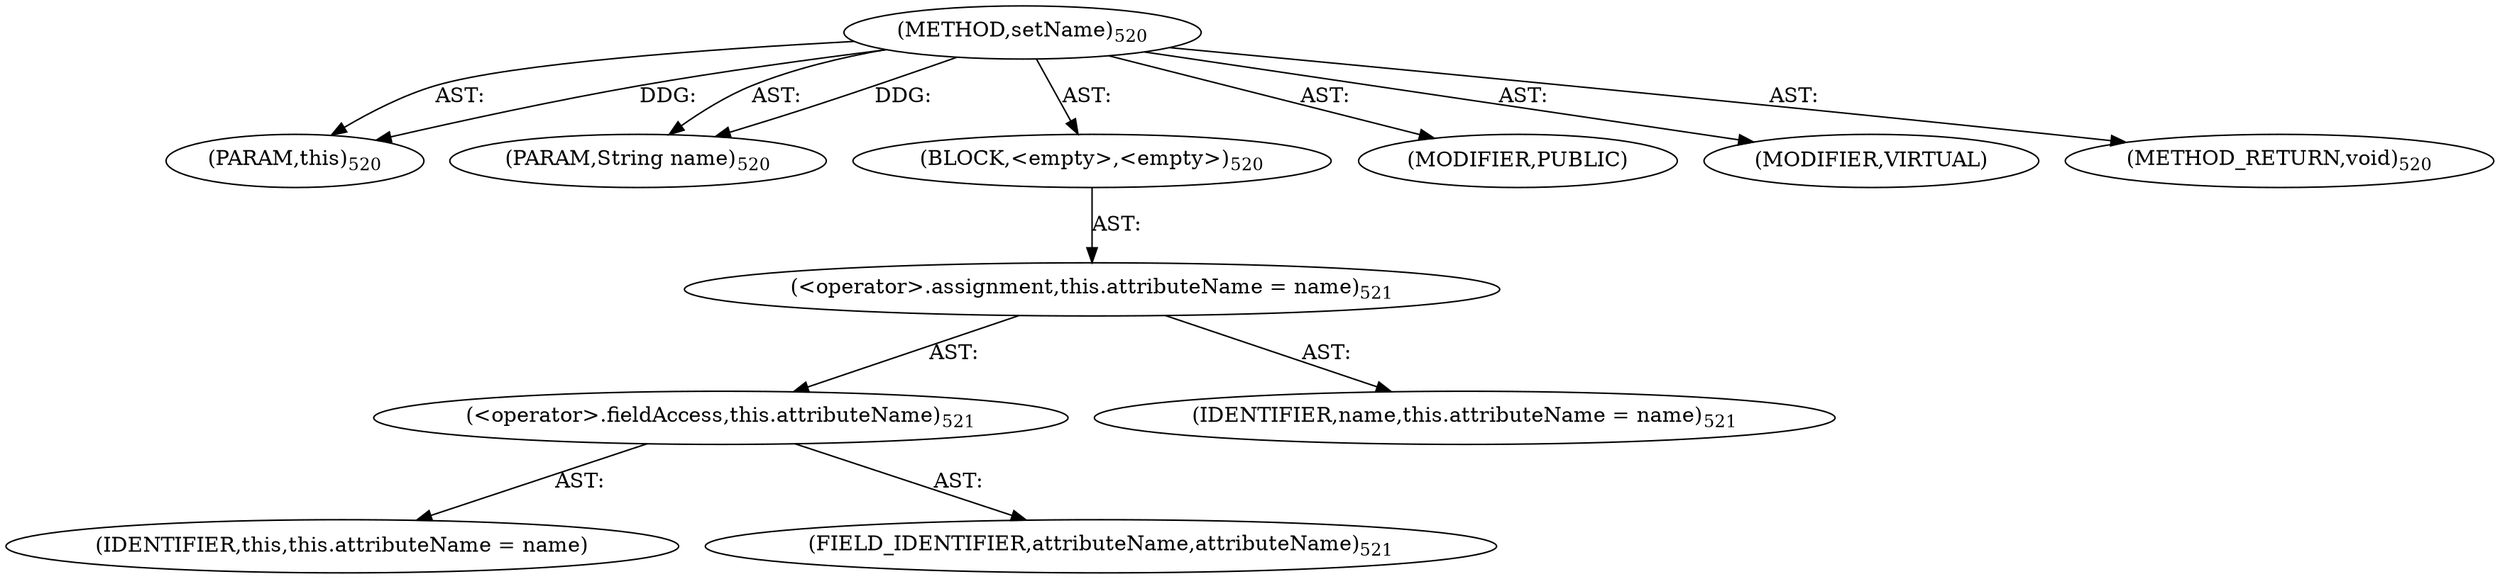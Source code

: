 digraph "setName" {  
"111669149722" [label = <(METHOD,setName)<SUB>520</SUB>> ]
"115964117040" [label = <(PARAM,this)<SUB>520</SUB>> ]
"115964117041" [label = <(PARAM,String name)<SUB>520</SUB>> ]
"25769803857" [label = <(BLOCK,&lt;empty&gt;,&lt;empty&gt;)<SUB>520</SUB>> ]
"30064771399" [label = <(&lt;operator&gt;.assignment,this.attributeName = name)<SUB>521</SUB>> ]
"30064771400" [label = <(&lt;operator&gt;.fieldAccess,this.attributeName)<SUB>521</SUB>> ]
"68719476993" [label = <(IDENTIFIER,this,this.attributeName = name)> ]
"55834574928" [label = <(FIELD_IDENTIFIER,attributeName,attributeName)<SUB>521</SUB>> ]
"68719476994" [label = <(IDENTIFIER,name,this.attributeName = name)<SUB>521</SUB>> ]
"133143986249" [label = <(MODIFIER,PUBLIC)> ]
"133143986250" [label = <(MODIFIER,VIRTUAL)> ]
"128849018906" [label = <(METHOD_RETURN,void)<SUB>520</SUB>> ]
  "111669149722" -> "115964117040"  [ label = "AST: "] 
  "111669149722" -> "115964117041"  [ label = "AST: "] 
  "111669149722" -> "25769803857"  [ label = "AST: "] 
  "111669149722" -> "133143986249"  [ label = "AST: "] 
  "111669149722" -> "133143986250"  [ label = "AST: "] 
  "111669149722" -> "128849018906"  [ label = "AST: "] 
  "25769803857" -> "30064771399"  [ label = "AST: "] 
  "30064771399" -> "30064771400"  [ label = "AST: "] 
  "30064771399" -> "68719476994"  [ label = "AST: "] 
  "30064771400" -> "68719476993"  [ label = "AST: "] 
  "30064771400" -> "55834574928"  [ label = "AST: "] 
  "111669149722" -> "115964117040"  [ label = "DDG: "] 
  "111669149722" -> "115964117041"  [ label = "DDG: "] 
}

